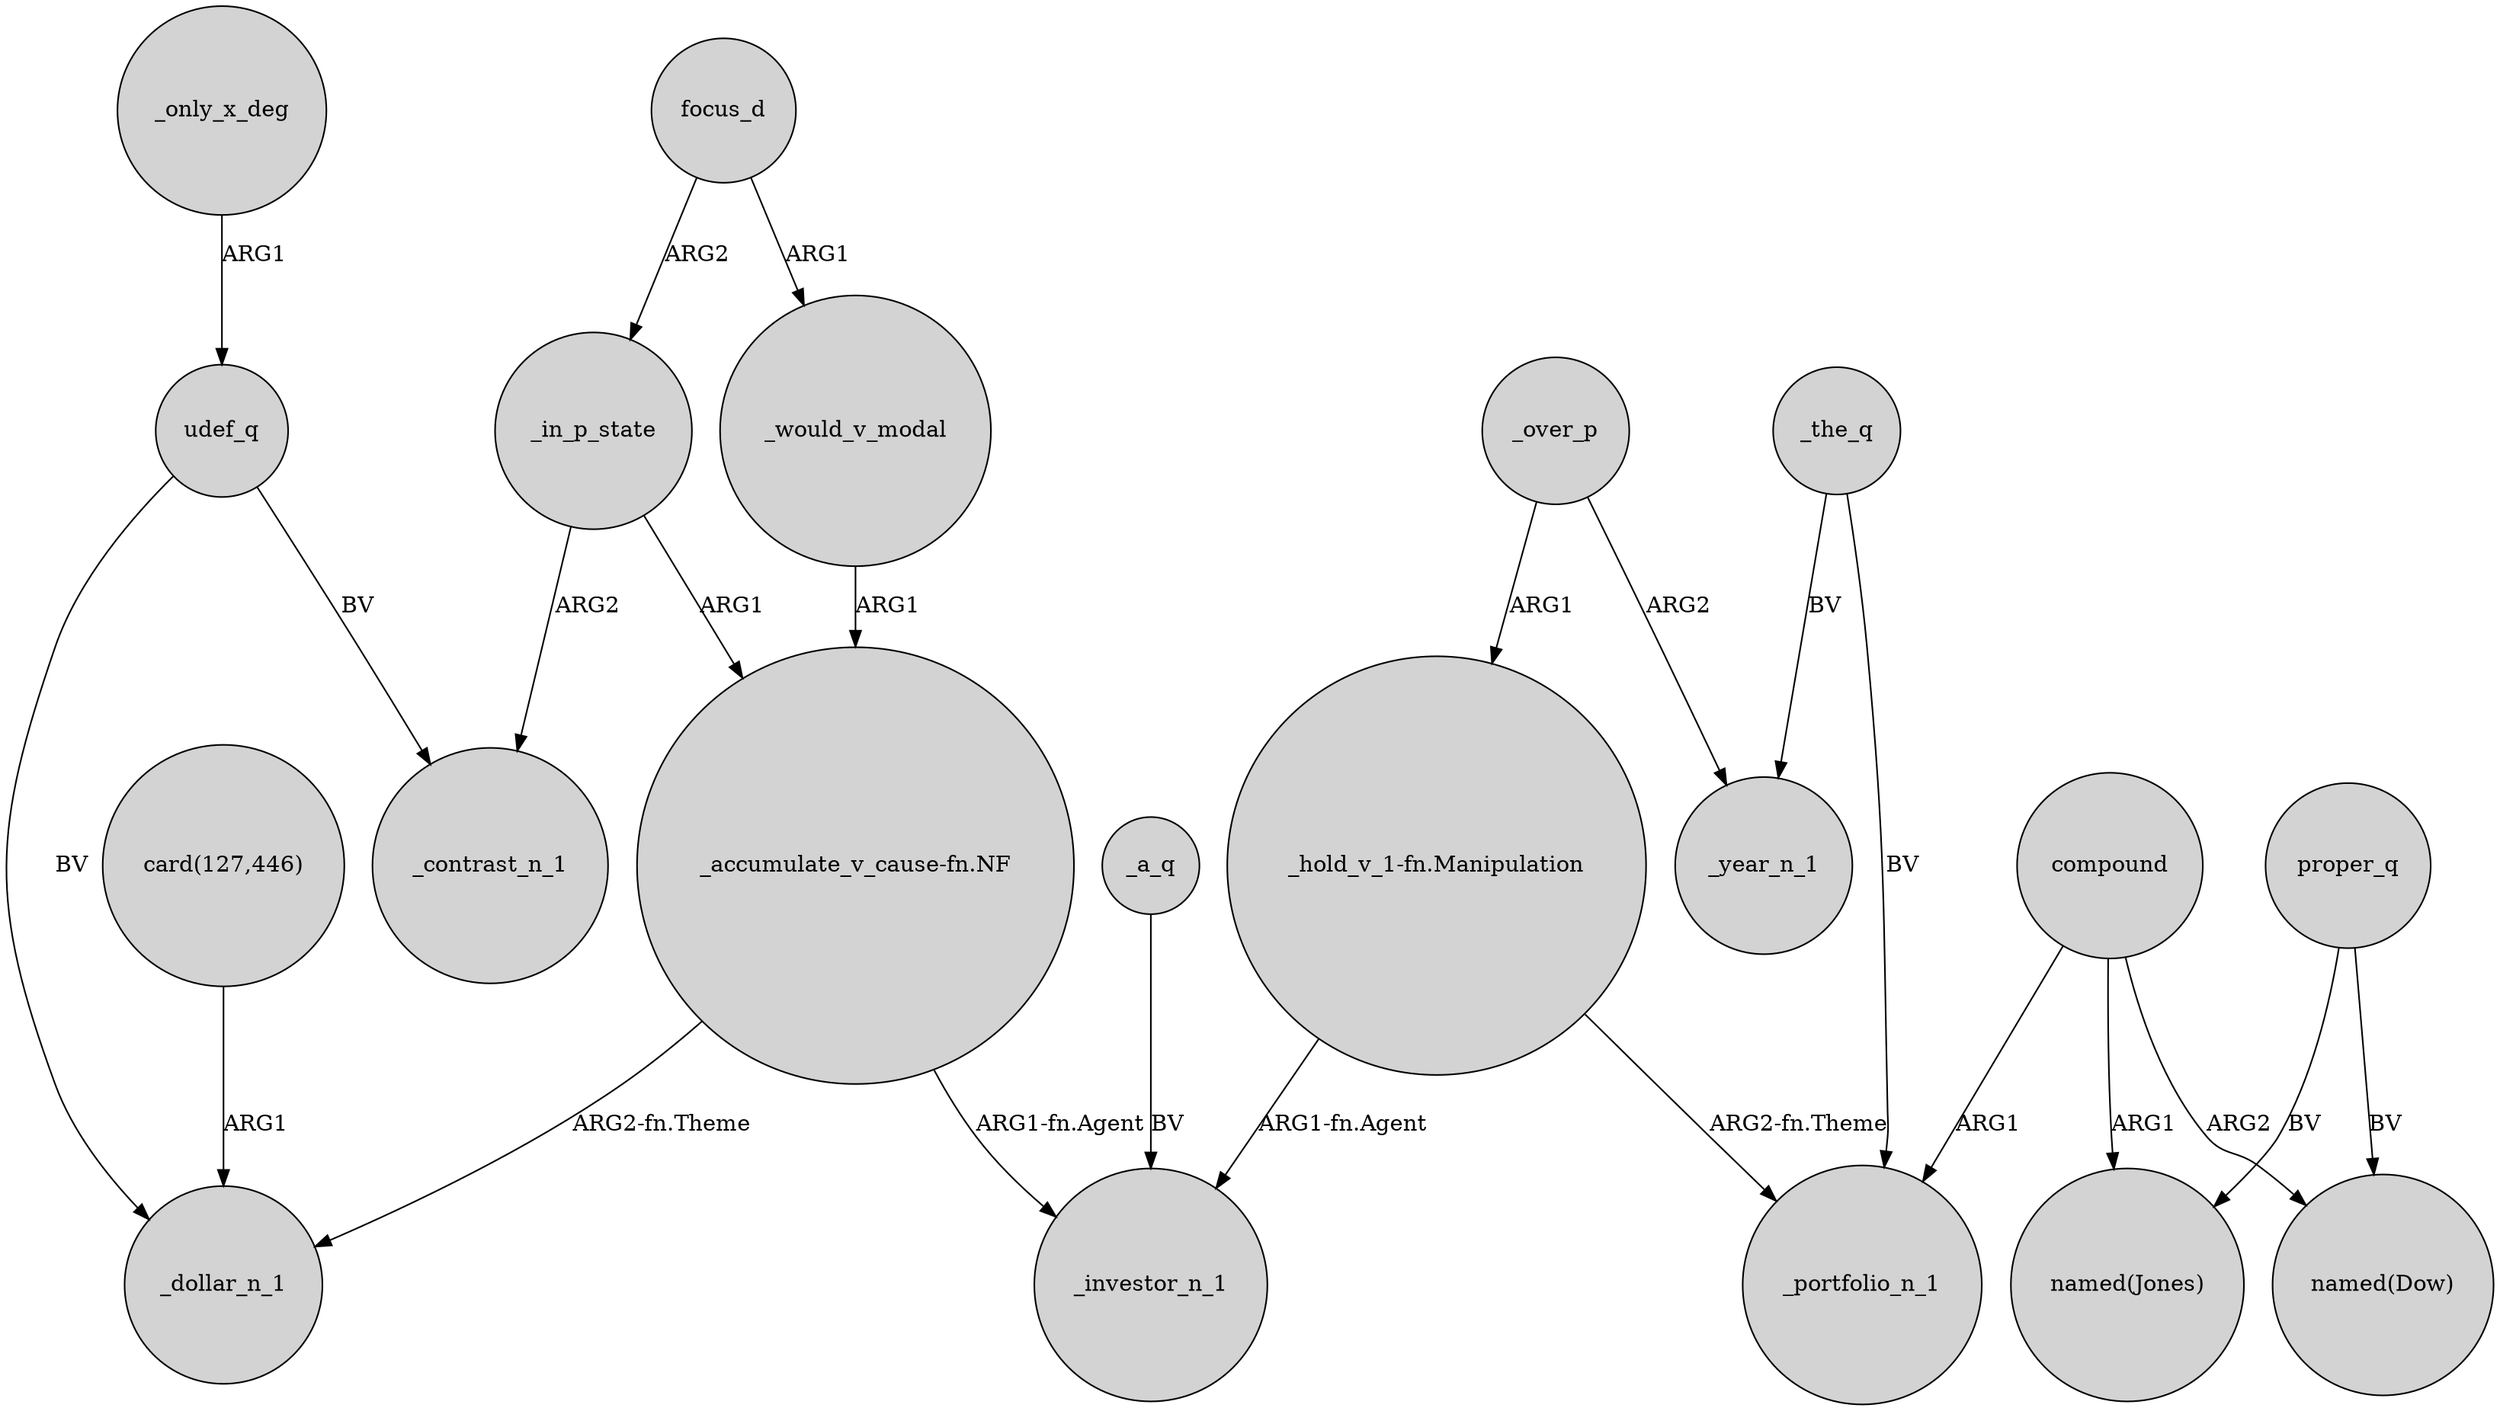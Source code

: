 digraph {
	node [shape=circle style=filled]
	_only_x_deg -> udef_q [label=ARG1]
	_would_v_modal -> "_accumulate_v_cause-fn.NF" [label=ARG1]
	"_accumulate_v_cause-fn.NF" -> _investor_n_1 [label="ARG1-fn.Agent"]
	_the_q -> _portfolio_n_1 [label=BV]
	"_hold_v_1-fn.Manipulation" -> _portfolio_n_1 [label="ARG2-fn.Theme"]
	compound -> "named(Dow)" [label=ARG2]
	_over_p -> "_hold_v_1-fn.Manipulation" [label=ARG1]
	focus_d -> _in_p_state [label=ARG2]
	proper_q -> "named(Dow)" [label=BV]
	compound -> _portfolio_n_1 [label=ARG1]
	proper_q -> "named(Jones)" [label=BV]
	"_hold_v_1-fn.Manipulation" -> _investor_n_1 [label="ARG1-fn.Agent"]
	udef_q -> _contrast_n_1 [label=BV]
	"_accumulate_v_cause-fn.NF" -> _dollar_n_1 [label="ARG2-fn.Theme"]
	_the_q -> _year_n_1 [label=BV]
	_over_p -> _year_n_1 [label=ARG2]
	_in_p_state -> _contrast_n_1 [label=ARG2]
	_a_q -> _investor_n_1 [label=BV]
	compound -> "named(Jones)" [label=ARG1]
	"card(127,446)" -> _dollar_n_1 [label=ARG1]
	udef_q -> _dollar_n_1 [label=BV]
	focus_d -> _would_v_modal [label=ARG1]
	_in_p_state -> "_accumulate_v_cause-fn.NF" [label=ARG1]
}
